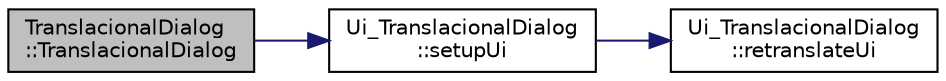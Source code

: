 digraph "TranslacionalDialog::TranslacionalDialog"
{
  edge [fontname="Helvetica",fontsize="10",labelfontname="Helvetica",labelfontsize="10"];
  node [fontname="Helvetica",fontsize="10",shape=record];
  rankdir="LR";
  Node1 [label="TranslacionalDialog\l::TranslacionalDialog",height=0.2,width=0.4,color="black", fillcolor="grey75", style="filled" fontcolor="black"];
  Node1 -> Node2 [color="midnightblue",fontsize="10",style="solid",fontname="Helvetica"];
  Node2 [label="Ui_TranslacionalDialog\l::setupUi",height=0.2,width=0.4,color="black", fillcolor="white", style="filled",URL="$class_ui___translacional_dialog.html#a14ff63c44f093098644e3d5e7b9bcec2"];
  Node2 -> Node3 [color="midnightblue",fontsize="10",style="solid",fontname="Helvetica"];
  Node3 [label="Ui_TranslacionalDialog\l::retranslateUi",height=0.2,width=0.4,color="black", fillcolor="white", style="filled",URL="$class_ui___translacional_dialog.html#a804a72d6581b2aebc2d1321cb5641e70"];
}
